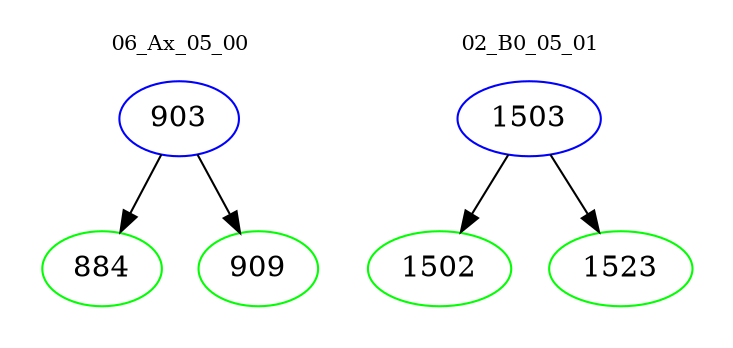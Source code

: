 digraph{
subgraph cluster_0 {
color = white
label = "06_Ax_05_00";
fontsize=10;
T0_903 [label="903", color="blue"]
T0_903 -> T0_884 [color="black"]
T0_884 [label="884", color="green"]
T0_903 -> T0_909 [color="black"]
T0_909 [label="909", color="green"]
}
subgraph cluster_1 {
color = white
label = "02_B0_05_01";
fontsize=10;
T1_1503 [label="1503", color="blue"]
T1_1503 -> T1_1502 [color="black"]
T1_1502 [label="1502", color="green"]
T1_1503 -> T1_1523 [color="black"]
T1_1523 [label="1523", color="green"]
}
}
